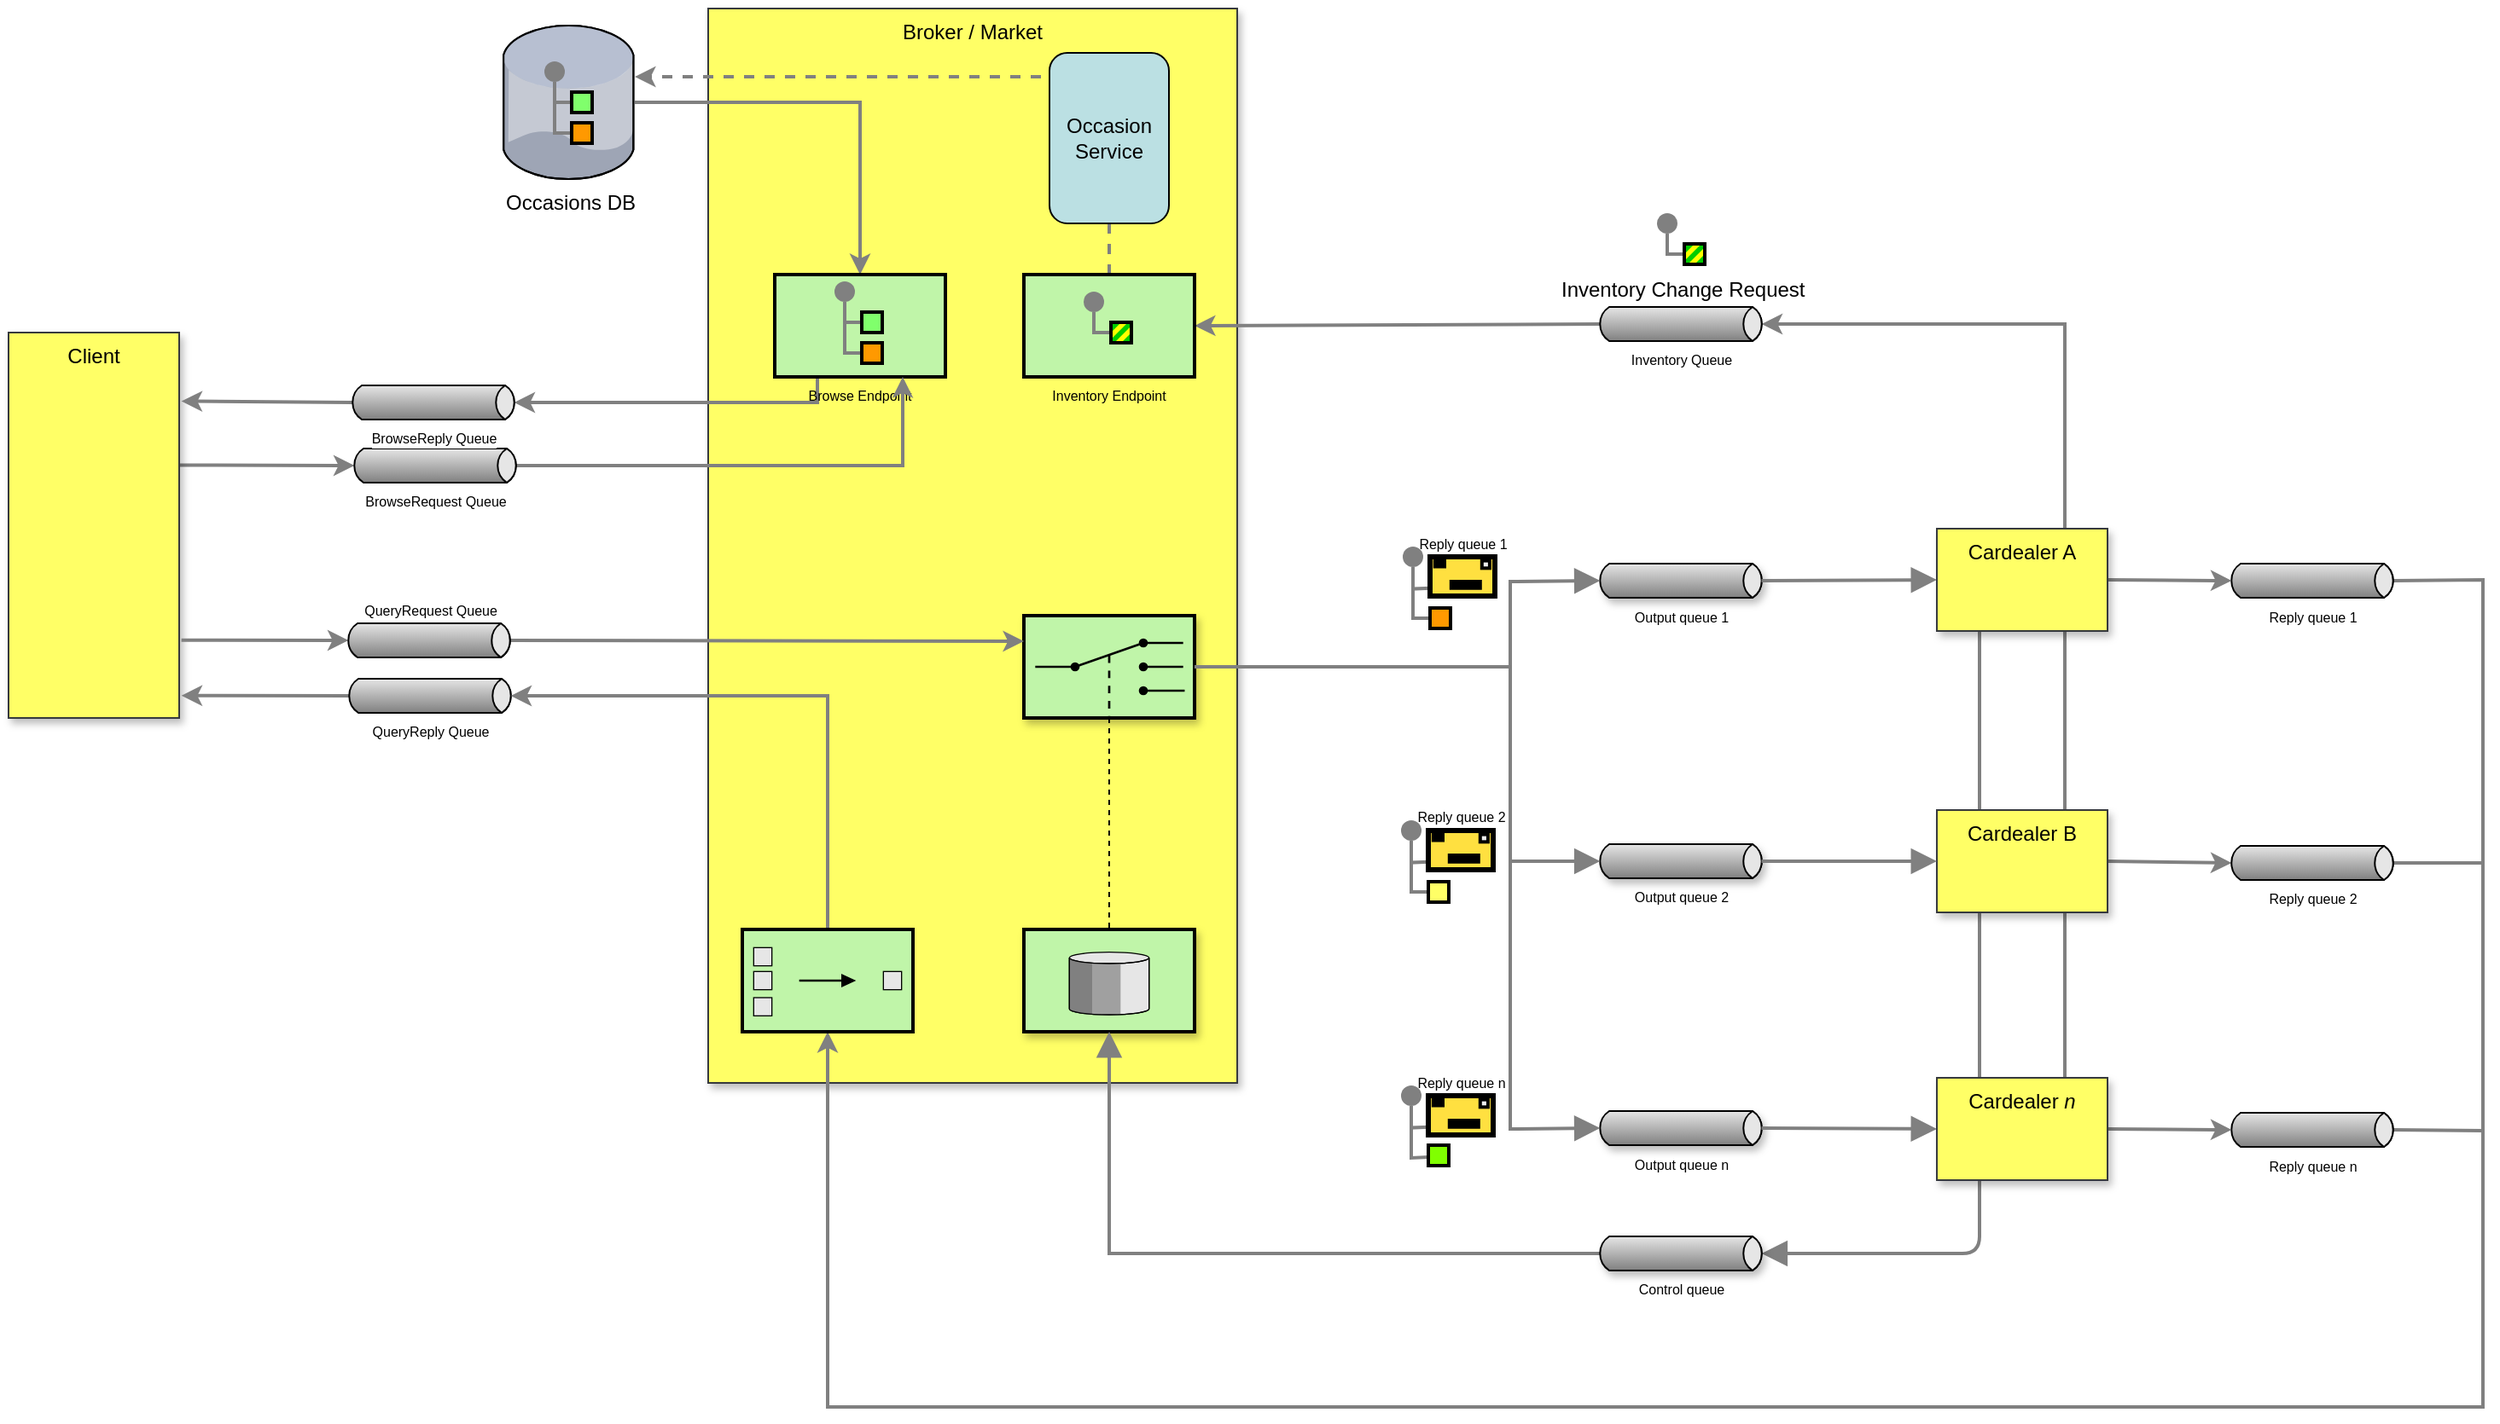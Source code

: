 <mxfile version="10.5.8" type="device"><diagram id="vUIkzF6_i8L9vmRWqU7M" name="Page-1"><mxGraphModel dx="1562" dy="1063" grid="1" gridSize="10" guides="1" tooltips="1" connect="1" arrows="1" fold="1" page="0" pageScale="1" pageWidth="827" pageHeight="1169" math="0" shadow="0"><root><mxCell id="0"/><mxCell id="1" parent="0"/><mxCell id="r9n4EOvMu8E3fuFnC84A-72" style="edgeStyle=none;rounded=0;orthogonalLoop=1;jettySize=auto;html=1;exitX=0.75;exitY=0;exitDx=0;exitDy=0;entryX=1;entryY=0.5;entryDx=-2.7;entryDy=0;entryPerimeter=0;endArrow=classic;endFill=1;strokeColor=#808080;strokeWidth=2;" edge="1" parent="1" source="r9n4EOvMu8E3fuFnC84A-53" target="r9n4EOvMu8E3fuFnC84A-70"><mxGeometry relative="1" as="geometry"><Array as="points"><mxPoint x="995" y="-75"/></Array></mxGeometry></mxCell><mxCell id="Mn6RaP3FvcB8I4_bRsd--51" value="" style="edgeStyle=none;html=1;strokeColor=#808080;endArrow=block;endSize=10;dashed=0;verticalAlign=bottom;strokeWidth=2;shadow=0;exitX=0.25;exitY=1;exitDx=0;exitDy=0;entryX=1;entryY=0.5;entryDx=-2.7;entryDy=0;entryPerimeter=0;" parent="1" source="r9n4EOvMu8E3fuFnC84A-52" target="Mn6RaP3FvcB8I4_bRsd--50" edge="1"><mxGeometry width="160" relative="1" as="geometry"><mxPoint x="1064.667" y="135.333" as="sourcePoint"/><mxPoint x="280" y="560" as="targetPoint"/><Array as="points"><mxPoint x="945" y="470"/></Array></mxGeometry></mxCell><mxCell id="r9n4EOvMu8E3fuFnC84A-90" style="edgeStyle=none;rounded=0;orthogonalLoop=1;jettySize=auto;html=1;exitX=1.005;exitY=0.344;exitDx=0;exitDy=0;entryX=0;entryY=0.5;entryDx=2.7;entryDy=0;entryPerimeter=0;endArrow=classic;endFill=1;strokeColor=#808080;strokeWidth=2;exitPerimeter=0;" edge="1" parent="1" source="Mn6RaP3FvcB8I4_bRsd--4" target="r9n4EOvMu8E3fuFnC84A-85"><mxGeometry relative="1" as="geometry"/></mxCell><mxCell id="Mn6RaP3FvcB8I4_bRsd--4" value="Client" style="rounded=0;whiteSpace=wrap;html=1;fillColor=#ffff66;verticalAlign=top;shadow=1;strokeColor=#36393d;" parent="1" vertex="1"><mxGeometry x="-210" y="-70" width="100" height="226" as="geometry"/></mxCell><mxCell id="r9n4EOvMu8E3fuFnC84A-7" style="edgeStyle=none;rounded=0;orthogonalLoop=1;jettySize=auto;html=1;entryX=0;entryY=0.5;entryDx=2.7;entryDy=0;entryPerimeter=0;strokeColor=#808080;strokeWidth=2;exitX=1.013;exitY=0.798;exitDx=0;exitDy=0;exitPerimeter=0;" edge="1" parent="1" source="Mn6RaP3FvcB8I4_bRsd--4" target="r9n4EOvMu8E3fuFnC84A-3"><mxGeometry relative="1" as="geometry"><mxPoint x="-60" y="120" as="sourcePoint"/></mxGeometry></mxCell><mxCell id="Mn6RaP3FvcB8I4_bRsd--5" value="Broker / Market" style="rounded=0;whiteSpace=wrap;html=1;fillColor=#ffff66;verticalAlign=top;shadow=1;strokeColor=#36393d;" parent="1" vertex="1"><mxGeometry x="200" y="-260" width="310" height="630" as="geometry"/></mxCell><mxCell id="Mn6RaP3FvcB8I4_bRsd--16" value="" style="strokeWidth=2;outlineConnect=0;dashed=0;align=center;fontSize=8;verticalLabelPosition=bottom;verticalAlign=top;shape=mxgraph.eip.message_store;fillColor=#c0f5a9;strokeColor=#000000;shadow=1;" parent="1" vertex="1"><mxGeometry x="385" y="280" width="100" height="60" as="geometry"/></mxCell><mxCell id="Mn6RaP3FvcB8I4_bRsd--25" style="edgeStyle=orthogonalEdgeStyle;rounded=0;orthogonalLoop=1;jettySize=auto;html=1;dashed=1;endArrow=none;endFill=0;" parent="1" source="Mn6RaP3FvcB8I4_bRsd--24" target="Mn6RaP3FvcB8I4_bRsd--16" edge="1"><mxGeometry relative="1" as="geometry"/></mxCell><mxCell id="Mn6RaP3FvcB8I4_bRsd--24" value="" style="strokeWidth=2;outlineConnect=0;dashed=0;align=center;fontSize=8;fillColor=#c0f5a9;verticalLabelPosition=bottom;verticalAlign=top;strokeColor=#000000;shape=mxgraph.eip.dynamic_router;shadow=1;" parent="1" vertex="1"><mxGeometry x="385" y="96" width="100" height="60" as="geometry"/></mxCell><mxCell id="r9n4EOvMu8E3fuFnC84A-55" style="edgeStyle=none;rounded=0;orthogonalLoop=1;jettySize=auto;html=1;exitX=1;exitY=0.5;exitDx=0;exitDy=0;entryX=0;entryY=0.5;entryDx=2.7;entryDy=0;entryPerimeter=0;strokeColor=#808080;strokeWidth=2;" edge="1" parent="1" source="Mn6RaP3FvcB8I4_bRsd--26" target="r9n4EOvMu8E3fuFnC84A-31"><mxGeometry relative="1" as="geometry"/></mxCell><mxCell id="Mn6RaP3FvcB8I4_bRsd--26" value="Cardealer B" style="rounded=0;whiteSpace=wrap;html=1;fillColor=#ffff66;verticalAlign=top;shadow=1;strokeColor=#36393d;" parent="1" vertex="1"><mxGeometry x="920" y="210" width="100" height="60" as="geometry"/></mxCell><mxCell id="Mn6RaP3FvcB8I4_bRsd--40" value="Output queue 1&lt;br&gt;" style="strokeWidth=1;outlineConnect=0;strokeColor=#000000;dashed=0;align=center;html=1;fontSize=8;shape=mxgraph.eip.messageChannel;verticalLabelPosition=bottom;labelBackgroundColor=#ffffff;verticalAlign=top;fillColor=#B0AFAF;shadow=1;" parent="1" vertex="1"><mxGeometry x="720" y="65.5" width="100" height="20" as="geometry"/></mxCell><mxCell id="Mn6RaP3FvcB8I4_bRsd--41" value="Output queue 2" style="strokeWidth=1;outlineConnect=0;strokeColor=#000000;dashed=0;align=center;html=1;fontSize=8;shape=mxgraph.eip.messageChannel;verticalLabelPosition=bottom;labelBackgroundColor=#ffffff;verticalAlign=top;fillColor=#B0AFAF;shadow=1;" parent="1" vertex="1"><mxGeometry x="720" y="230" width="100" height="20" as="geometry"/></mxCell><mxCell id="Mn6RaP3FvcB8I4_bRsd--42" value="Output queue n" style="strokeWidth=1;outlineConnect=0;strokeColor=#000000;dashed=0;align=center;html=1;fontSize=8;shape=mxgraph.eip.messageChannel;verticalLabelPosition=bottom;labelBackgroundColor=#ffffff;verticalAlign=top;fillColor=#B0AFAF;shadow=1;" parent="1" vertex="1"><mxGeometry x="720" y="386.5" width="100" height="20" as="geometry"/></mxCell><mxCell id="Mn6RaP3FvcB8I4_bRsd--43" value="" style="edgeStyle=none;html=1;strokeColor=#808080;endArrow=block;endSize=10;dashed=0;verticalAlign=bottom;strokeWidth=2;exitX=1;exitY=0.5;exitDx=0;exitDy=0;exitPerimeter=0;entryX=0;entryY=0.5;entryDx=2.7;entryDy=0;entryPerimeter=0;rounded=0;" parent="1" source="Mn6RaP3FvcB8I4_bRsd--24" target="Mn6RaP3FvcB8I4_bRsd--41" edge="1"><mxGeometry width="160" relative="1" as="geometry"><mxPoint x="660" y="140" as="sourcePoint"/><mxPoint x="720" y="250" as="targetPoint"/><Array as="points"><mxPoint x="670" y="126"/><mxPoint x="670" y="240"/></Array></mxGeometry></mxCell><mxCell id="Mn6RaP3FvcB8I4_bRsd--45" value="" style="edgeStyle=none;html=1;strokeColor=#808080;endArrow=block;endSize=10;dashed=0;verticalAlign=bottom;strokeWidth=2;exitX=1;exitY=0.5;exitDx=0;exitDy=0;exitPerimeter=0;entryX=0;entryY=0.5;entryDx=2.7;entryDy=0;entryPerimeter=0;rounded=0;" parent="1" source="Mn6RaP3FvcB8I4_bRsd--24" target="Mn6RaP3FvcB8I4_bRsd--42" edge="1"><mxGeometry width="160" relative="1" as="geometry"><mxPoint x="510" y="510" as="sourcePoint"/><mxPoint x="670" y="510" as="targetPoint"/><Array as="points"><mxPoint x="670" y="126"/><mxPoint x="670" y="330"/><mxPoint x="670" y="397"/></Array></mxGeometry></mxCell><mxCell id="Mn6RaP3FvcB8I4_bRsd--46" value="" style="edgeStyle=none;html=1;strokeColor=#808080;endArrow=block;endSize=10;dashed=0;verticalAlign=bottom;strokeWidth=2;exitX=1;exitY=0.5;exitDx=0;exitDy=0;exitPerimeter=0;entryX=0;entryY=0.5;entryDx=2.7;entryDy=0;entryPerimeter=0;shadow=0;rounded=0;" parent="1" source="Mn6RaP3FvcB8I4_bRsd--24" target="Mn6RaP3FvcB8I4_bRsd--40" edge="1"><mxGeometry width="160" relative="1" as="geometry"><mxPoint x="560" y="490" as="sourcePoint"/><mxPoint x="720" y="490" as="targetPoint"/><Array as="points"><mxPoint x="670" y="126"/><mxPoint x="670" y="76"/></Array></mxGeometry></mxCell><mxCell id="Mn6RaP3FvcB8I4_bRsd--47" value="" style="edgeStyle=none;html=1;strokeColor=#808080;endArrow=block;endSize=10;dashed=0;verticalAlign=bottom;strokeWidth=2;shadow=0;exitX=1;exitY=0.5;exitDx=-2.7;exitDy=0;exitPerimeter=0;entryX=0;entryY=0.5;entryDx=0;entryDy=0;" parent="1" source="Mn6RaP3FvcB8I4_bRsd--42" target="r9n4EOvMu8E3fuFnC84A-53" edge="1"><mxGeometry width="160" relative="1" as="geometry"><mxPoint x="10" y="490" as="sourcePoint"/><mxPoint x="890" y="396" as="targetPoint"/></mxGeometry></mxCell><mxCell id="Mn6RaP3FvcB8I4_bRsd--48" value="" style="edgeStyle=none;html=1;strokeColor=#808080;endArrow=block;endSize=10;dashed=0;verticalAlign=bottom;strokeWidth=2;shadow=0;exitX=1;exitY=0.5;exitDx=-2.7;exitDy=0;exitPerimeter=0;entryX=0;entryY=0.5;entryDx=0;entryDy=0;" parent="1" source="Mn6RaP3FvcB8I4_bRsd--41" target="Mn6RaP3FvcB8I4_bRsd--26" edge="1"><mxGeometry width="160" relative="1" as="geometry"><mxPoint x="10" y="480" as="sourcePoint"/><mxPoint x="890" y="240" as="targetPoint"/></mxGeometry></mxCell><mxCell id="Mn6RaP3FvcB8I4_bRsd--49" value="" style="edgeStyle=none;html=1;strokeColor=#808080;endArrow=block;endSize=10;dashed=0;verticalAlign=bottom;strokeWidth=2;shadow=0;exitX=1;exitY=0.5;exitDx=-2.7;exitDy=0;exitPerimeter=0;entryX=0;entryY=0.5;entryDx=0;entryDy=0;" parent="1" source="Mn6RaP3FvcB8I4_bRsd--40" target="r9n4EOvMu8E3fuFnC84A-52" edge="1"><mxGeometry width="160" relative="1" as="geometry"><mxPoint x="10" y="480" as="sourcePoint"/><mxPoint x="890" y="75" as="targetPoint"/></mxGeometry></mxCell><mxCell id="Mn6RaP3FvcB8I4_bRsd--53" style="edgeStyle=orthogonalEdgeStyle;rounded=0;orthogonalLoop=1;jettySize=auto;html=1;exitX=0;exitY=0.5;exitDx=2.7;exitDy=0;exitPerimeter=0;shadow=0;endArrow=block;endFill=1;strokeColor=#808080;strokeWidth=2;endSize=10;" parent="1" source="Mn6RaP3FvcB8I4_bRsd--50" target="Mn6RaP3FvcB8I4_bRsd--16" edge="1"><mxGeometry relative="1" as="geometry"/></mxCell><mxCell id="Mn6RaP3FvcB8I4_bRsd--50" value="Control queue&lt;br&gt;" style="strokeWidth=1;outlineConnect=0;strokeColor=#000000;dashed=0;align=center;html=1;fontSize=8;shape=mxgraph.eip.messageChannel;verticalLabelPosition=bottom;labelBackgroundColor=#ffffff;verticalAlign=top;shadow=1;fillColor=#B0AFAF;" parent="1" vertex="1"><mxGeometry x="720" y="460" width="100" height="20" as="geometry"/></mxCell><mxCell id="r9n4EOvMu8E3fuFnC84A-6" style="rounded=0;orthogonalLoop=1;jettySize=auto;html=1;exitX=0;exitY=0.5;exitDx=2.7;exitDy=0;exitPerimeter=0;strokeWidth=2;strokeColor=#808080;entryX=1.013;entryY=0.942;entryDx=0;entryDy=0;entryPerimeter=0;" edge="1" parent="1" source="r9n4EOvMu8E3fuFnC84A-2" target="Mn6RaP3FvcB8I4_bRsd--4"><mxGeometry relative="1" as="geometry"><mxPoint x="-90" y="143" as="targetPoint"/></mxGeometry></mxCell><mxCell id="r9n4EOvMu8E3fuFnC84A-2" value="QueryReply Queue" style="strokeWidth=1;outlineConnect=0;strokeColor=#000000;dashed=0;align=center;html=1;fontSize=8;shape=mxgraph.eip.messageChannel;verticalLabelPosition=bottom;labelBackgroundColor=#ffffff;verticalAlign=top;fillColor=#ffff66;" vertex="1" parent="1"><mxGeometry x="-13" y="133" width="100" height="20" as="geometry"/></mxCell><mxCell id="r9n4EOvMu8E3fuFnC84A-12" style="edgeStyle=none;rounded=0;orthogonalLoop=1;jettySize=auto;html=1;exitX=1;exitY=0.5;exitDx=-2.7;exitDy=0;exitPerimeter=0;entryX=0;entryY=0.25;entryDx=0;entryDy=0;strokeColor=#808080;strokeWidth=2;entryPerimeter=0;" edge="1" parent="1" source="r9n4EOvMu8E3fuFnC84A-3" target="Mn6RaP3FvcB8I4_bRsd--24"><mxGeometry relative="1" as="geometry"><mxPoint x="219.667" y="111.167" as="targetPoint"/></mxGeometry></mxCell><mxCell id="r9n4EOvMu8E3fuFnC84A-3" value="QueryRequest Queue" style="strokeWidth=1;outlineConnect=0;strokeColor=#000000;dashed=0;align=center;html=1;fontSize=8;shape=mxgraph.eip.messageChannel;verticalLabelPosition=top;labelBackgroundColor=#ffffff;verticalAlign=bottom;fillColor=#ffff66;labelPosition=center;" vertex="1" parent="1"><mxGeometry x="-13.5" y="100.5" width="100" height="20" as="geometry"/></mxCell><mxCell id="r9n4EOvMu8E3fuFnC84A-8" value="Occasions DB" style="verticalLabelPosition=bottom;aspect=fixed;html=1;verticalAlign=top;strokeColor=none;align=center;outlineConnect=0;shape=mxgraph.citrix.database;fillColor=#ffffff;" vertex="1" parent="1"><mxGeometry x="80" y="-250" width="77" height="90" as="geometry"/></mxCell><mxCell id="r9n4EOvMu8E3fuFnC84A-13" style="edgeStyle=none;rounded=0;orthogonalLoop=1;jettySize=auto;html=1;exitX=0.5;exitY=0;exitDx=0;exitDy=0;entryX=1;entryY=0.5;entryDx=-2.7;entryDy=0;entryPerimeter=0;strokeColor=#808080;strokeWidth=2;exitPerimeter=0;" edge="1" parent="1" source="r9n4EOvMu8E3fuFnC84A-57" target="r9n4EOvMu8E3fuFnC84A-2"><mxGeometry relative="1" as="geometry"><mxPoint x="219.667" y="141.167" as="sourcePoint"/><Array as="points"><mxPoint x="270" y="143"/></Array></mxGeometry></mxCell><mxCell id="r9n4EOvMu8E3fuFnC84A-14" value="" style="edgeStyle=orthogonalEdgeStyle;rounded=0;exitX=0;exitY=0.5;endArrow=none;dashed=0;html=1;strokeColor=#808080;strokeWidth=2;" edge="1" target="r9n4EOvMu8E3fuFnC84A-16" parent="1"><mxGeometry relative="1" as="geometry"><mxPoint x="623.333" y="79.833" as="sourcePoint"/></mxGeometry></mxCell><mxCell id="r9n4EOvMu8E3fuFnC84A-15" value="" style="edgeStyle=orthogonalEdgeStyle;rounded=0;exitX=0;exitY=0.5;endArrow=none;dashed=0;html=1;strokeColor=#808080;strokeWidth=2;" edge="1" source="r9n4EOvMu8E3fuFnC84A-18" target="r9n4EOvMu8E3fuFnC84A-16" parent="1"><mxGeometry relative="1" as="geometry"/></mxCell><mxCell id="r9n4EOvMu8E3fuFnC84A-16" value="" style="strokeWidth=2;dashed=0;align=center;fontSize=8;shape=ellipse;fillColor=#808080;strokeColor=none;" vertex="1" parent="1"><mxGeometry x="607" y="55.5" width="12" height="12" as="geometry"/></mxCell><mxCell id="r9n4EOvMu8E3fuFnC84A-18" value="" style="strokeWidth=2;dashed=0;align=center;fontSize=8;shape=rect;fillColor=#ff9900;strokeColor=#000000;fontStyle=1;" vertex="1" parent="1"><mxGeometry x="623" y="91.5" width="12" height="12" as="geometry"/></mxCell><mxCell id="r9n4EOvMu8E3fuFnC84A-19" value="Reply queue 1" style="strokeWidth=3;outlineConnect=0;dashed=0;align=center;fontSize=8;shape=mxgraph.eip.retAddr;html=1;verticalLabelPosition=top;fillColor=#FFE040;strokeColor=#000000;verticalAlign=bottom;labelPosition=center;" vertex="1" parent="1"><mxGeometry x="623" y="61.5" width="38" height="23" as="geometry"/></mxCell><mxCell id="r9n4EOvMu8E3fuFnC84A-20" value="" style="edgeStyle=orthogonalEdgeStyle;rounded=0;exitX=0;exitY=0.5;endArrow=none;dashed=0;html=1;strokeColor=#808080;strokeWidth=2;" edge="1" parent="1" target="r9n4EOvMu8E3fuFnC84A-22"><mxGeometry relative="1" as="geometry"><mxPoint x="622.333" y="240.333" as="sourcePoint"/></mxGeometry></mxCell><mxCell id="r9n4EOvMu8E3fuFnC84A-21" value="" style="edgeStyle=orthogonalEdgeStyle;rounded=0;exitX=0;exitY=0.5;endArrow=none;dashed=0;html=1;strokeColor=#808080;strokeWidth=2;" edge="1" parent="1" source="r9n4EOvMu8E3fuFnC84A-23" target="r9n4EOvMu8E3fuFnC84A-22"><mxGeometry relative="1" as="geometry"/></mxCell><mxCell id="r9n4EOvMu8E3fuFnC84A-22" value="" style="strokeWidth=2;dashed=0;align=center;fontSize=8;shape=ellipse;fillColor=#808080;strokeColor=none;" vertex="1" parent="1"><mxGeometry x="606" y="216" width="12" height="12" as="geometry"/></mxCell><mxCell id="r9n4EOvMu8E3fuFnC84A-23" value="" style="strokeWidth=2;dashed=0;align=center;fontSize=8;shape=rect;fillColor=#FFFF66;strokeColor=#000000;fontStyle=1;" vertex="1" parent="1"><mxGeometry x="622" y="252" width="12" height="12" as="geometry"/></mxCell><mxCell id="r9n4EOvMu8E3fuFnC84A-24" value="Reply queue 2&lt;br&gt;" style="strokeWidth=3;outlineConnect=0;dashed=0;align=center;fontSize=8;shape=mxgraph.eip.retAddr;html=1;verticalLabelPosition=top;fillColor=#FFE040;strokeColor=#000000;verticalAlign=bottom;labelPosition=center;" vertex="1" parent="1"><mxGeometry x="622" y="222" width="38" height="23" as="geometry"/></mxCell><mxCell id="r9n4EOvMu8E3fuFnC84A-25" value="" style="edgeStyle=orthogonalEdgeStyle;rounded=0;exitX=0;exitY=0.5;endArrow=none;dashed=0;html=1;strokeColor=#808080;strokeWidth=2;" edge="1" parent="1" target="r9n4EOvMu8E3fuFnC84A-27"><mxGeometry relative="1" as="geometry"><mxPoint x="622.333" y="395.833" as="sourcePoint"/></mxGeometry></mxCell><mxCell id="r9n4EOvMu8E3fuFnC84A-26" value="" style="edgeStyle=orthogonalEdgeStyle;rounded=0;exitX=0;exitY=0.5;endArrow=none;dashed=0;html=1;strokeColor=#808080;strokeWidth=2;" edge="1" parent="1" target="r9n4EOvMu8E3fuFnC84A-27"><mxGeometry relative="1" as="geometry"><mxPoint x="622.167" y="413.5" as="sourcePoint"/></mxGeometry></mxCell><mxCell id="r9n4EOvMu8E3fuFnC84A-27" value="" style="strokeWidth=2;dashed=0;align=center;fontSize=8;shape=ellipse;fillColor=#808080;strokeColor=none;" vertex="1" parent="1"><mxGeometry x="606" y="371.5" width="12" height="12" as="geometry"/></mxCell><mxCell id="r9n4EOvMu8E3fuFnC84A-28" value="" style="strokeWidth=2;dashed=0;align=center;fontSize=8;shape=rect;fillColor=#80FF00;strokeColor=#000000;fontStyle=1;" vertex="1" parent="1"><mxGeometry x="622" y="406.5" width="12" height="12" as="geometry"/></mxCell><mxCell id="r9n4EOvMu8E3fuFnC84A-29" value="Reply queue n" style="strokeWidth=3;outlineConnect=0;dashed=0;align=center;fontSize=8;shape=mxgraph.eip.retAddr;html=1;verticalLabelPosition=top;fillColor=#FFE040;strokeColor=#000000;verticalAlign=bottom;labelPosition=center;" vertex="1" parent="1"><mxGeometry x="622" y="377.5" width="38" height="23" as="geometry"/></mxCell><mxCell id="r9n4EOvMu8E3fuFnC84A-59" style="edgeStyle=none;rounded=0;orthogonalLoop=1;jettySize=auto;html=1;exitX=1;exitY=0.5;exitDx=-2.7;exitDy=0;exitPerimeter=0;strokeColor=#808080;strokeWidth=2;endArrow=none;endFill=0;" edge="1" parent="1" source="r9n4EOvMu8E3fuFnC84A-30"><mxGeometry relative="1" as="geometry"><mxPoint x="1240" y="560" as="targetPoint"/><Array as="points"><mxPoint x="1240" y="398"/></Array></mxGeometry></mxCell><mxCell id="r9n4EOvMu8E3fuFnC84A-30" value="Reply queue n" style="strokeWidth=1;outlineConnect=0;dashed=0;align=center;fontSize=8;shape=mxgraph.eip.messageChannel;html=1;verticalLabelPosition=bottom;strokeColor=#000000;verticalAlign=top;fillColor=#FFFF66;" vertex="1" parent="1"><mxGeometry x="1090" y="387.5" width="100" height="20" as="geometry"/></mxCell><mxCell id="r9n4EOvMu8E3fuFnC84A-60" style="edgeStyle=none;rounded=0;orthogonalLoop=1;jettySize=auto;html=1;exitX=1;exitY=0.5;exitDx=-2.7;exitDy=0;exitPerimeter=0;strokeColor=#808080;strokeWidth=2;endArrow=none;endFill=0;" edge="1" parent="1" source="r9n4EOvMu8E3fuFnC84A-31"><mxGeometry relative="1" as="geometry"><mxPoint x="1240" y="560" as="targetPoint"/><Array as="points"><mxPoint x="1240" y="241"/></Array></mxGeometry></mxCell><mxCell id="r9n4EOvMu8E3fuFnC84A-31" value="Reply queue 2" style="strokeWidth=1;outlineConnect=0;dashed=0;align=center;fontSize=8;shape=mxgraph.eip.messageChannel;html=1;verticalLabelPosition=bottom;strokeColor=#000000;verticalAlign=top;fillColor=#FFFF66;" vertex="1" parent="1"><mxGeometry x="1090" y="231" width="100" height="20" as="geometry"/></mxCell><mxCell id="r9n4EOvMu8E3fuFnC84A-61" style="edgeStyle=none;rounded=0;orthogonalLoop=1;jettySize=auto;html=1;exitX=1;exitY=0.5;exitDx=-2.7;exitDy=0;exitPerimeter=0;strokeColor=#808080;strokeWidth=2;entryX=0.5;entryY=1;entryDx=0;entryDy=0;entryPerimeter=0;" edge="1" parent="1" source="r9n4EOvMu8E3fuFnC84A-32" target="r9n4EOvMu8E3fuFnC84A-57"><mxGeometry relative="1" as="geometry"><mxPoint x="255" y="540" as="targetPoint"/><Array as="points"><mxPoint x="1240" y="75"/><mxPoint x="1240" y="560"/><mxPoint x="270" y="560"/></Array></mxGeometry></mxCell><mxCell id="r9n4EOvMu8E3fuFnC84A-32" value="Reply queue 1" style="strokeWidth=1;outlineConnect=0;dashed=0;align=center;fontSize=8;shape=mxgraph.eip.messageChannel;html=1;verticalLabelPosition=bottom;strokeColor=#000000;verticalAlign=top;fillColor=#FFFF66;" vertex="1" parent="1"><mxGeometry x="1090" y="65.5" width="100" height="20" as="geometry"/></mxCell><mxCell id="r9n4EOvMu8E3fuFnC84A-54" style="edgeStyle=none;rounded=0;orthogonalLoop=1;jettySize=auto;html=1;exitX=1;exitY=0.5;exitDx=0;exitDy=0;entryX=0;entryY=0.5;entryDx=2.7;entryDy=0;entryPerimeter=0;strokeColor=#808080;strokeWidth=2;" edge="1" parent="1" source="r9n4EOvMu8E3fuFnC84A-52" target="r9n4EOvMu8E3fuFnC84A-32"><mxGeometry relative="1" as="geometry"/></mxCell><mxCell id="r9n4EOvMu8E3fuFnC84A-52" value="Cardealer A&lt;br&gt;" style="rounded=0;whiteSpace=wrap;html=1;fillColor=#ffff66;verticalAlign=top;shadow=1;strokeColor=#36393d;" vertex="1" parent="1"><mxGeometry x="920" y="45" width="100" height="60" as="geometry"/></mxCell><mxCell id="r9n4EOvMu8E3fuFnC84A-56" style="edgeStyle=none;rounded=0;orthogonalLoop=1;jettySize=auto;html=1;exitX=1;exitY=0.5;exitDx=0;exitDy=0;entryX=0;entryY=0.5;entryDx=2.7;entryDy=0;entryPerimeter=0;strokeColor=#808080;strokeWidth=2;" edge="1" parent="1" source="r9n4EOvMu8E3fuFnC84A-53" target="r9n4EOvMu8E3fuFnC84A-30"><mxGeometry relative="1" as="geometry"/></mxCell><mxCell id="r9n4EOvMu8E3fuFnC84A-53" value="Cardealer &lt;i&gt;n&lt;/i&gt;&lt;br&gt;" style="rounded=0;whiteSpace=wrap;html=1;fillColor=#ffff66;verticalAlign=top;shadow=1;strokeColor=#36393d;" vertex="1" parent="1"><mxGeometry x="920" y="367" width="100" height="60" as="geometry"/></mxCell><mxCell id="r9n4EOvMu8E3fuFnC84A-57" value="" style="strokeWidth=2;outlineConnect=0;dashed=0;align=center;fontSize=8;fillColor=#c0f5a9;verticalLabelPosition=bottom;verticalAlign=top;strokeColor=#000000;shape=mxgraph.eip.aggregator;" vertex="1" parent="1"><mxGeometry x="220" y="280" width="100" height="60" as="geometry"/></mxCell><mxCell id="r9n4EOvMu8E3fuFnC84A-71" style="edgeStyle=none;rounded=0;orthogonalLoop=1;jettySize=auto;html=1;exitX=0;exitY=0.5;exitDx=2.7;exitDy=0;exitPerimeter=0;endArrow=classic;endFill=1;strokeColor=#808080;strokeWidth=2;entryX=1;entryY=0.5;entryDx=0;entryDy=0;" edge="1" parent="1" source="r9n4EOvMu8E3fuFnC84A-70" target="r9n4EOvMu8E3fuFnC84A-78"><mxGeometry relative="1" as="geometry"><mxPoint x="560" y="-75" as="targetPoint"/></mxGeometry></mxCell><mxCell id="r9n4EOvMu8E3fuFnC84A-70" value="Inventory Queue" style="strokeWidth=1;outlineConnect=0;dashed=0;align=center;fontSize=8;shape=mxgraph.eip.messageChannel;html=1;verticalLabelPosition=bottom;strokeColor=#000000;verticalAlign=top;fillColor=#bbe0e3;" vertex="1" parent="1"><mxGeometry x="720" y="-85" width="100" height="20" as="geometry"/></mxCell><mxCell id="r9n4EOvMu8E3fuFnC84A-73" value="" style="edgeStyle=orthogonalEdgeStyle;rounded=0;exitX=0;exitY=0.5;endArrow=none;dashed=0;html=1;strokeColor=#808080;strokeWidth=2;" edge="1" source="r9n4EOvMu8E3fuFnC84A-75" target="r9n4EOvMu8E3fuFnC84A-74" parent="1"><mxGeometry relative="1" as="geometry"/></mxCell><mxCell id="r9n4EOvMu8E3fuFnC84A-74" value="" style="strokeWidth=2;dashed=0;align=center;fontSize=8;shape=ellipse;fillColor=#808080;strokeColor=none;" vertex="1" parent="1"><mxGeometry x="756" y="-140" width="12" height="12" as="geometry"/></mxCell><mxCell id="r9n4EOvMu8E3fuFnC84A-75" value="" style="strokeWidth=2;outlineConnect=0;dashed=0;align=center;fontSize=8;shape=mxgraph.eip.message_2;fillColor=#00cc00;strokeColor=#000000;fontStyle=1;" vertex="1" parent="1"><mxGeometry x="772" y="-122" width="12" height="12" as="geometry"/></mxCell><mxCell id="r9n4EOvMu8E3fuFnC84A-77" value="Inventory Change Request" style="text;html=1;resizable=0;points=[];autosize=1;align=left;verticalAlign=top;spacingTop=-4;" vertex="1" parent="1"><mxGeometry x="698" y="-105" width="160" height="20" as="geometry"/></mxCell><mxCell id="r9n4EOvMu8E3fuFnC84A-83" style="edgeStyle=none;rounded=0;orthogonalLoop=1;jettySize=auto;html=1;endArrow=classic;endFill=1;strokeColor=#808080;strokeWidth=2;entryX=1;entryY=0.333;entryDx=0;entryDy=0;entryPerimeter=0;dashed=1;" edge="1" parent="1" source="r9n4EOvMu8E3fuFnC84A-78" target="r9n4EOvMu8E3fuFnC84A-8"><mxGeometry relative="1" as="geometry"><Array as="points"><mxPoint x="435" y="-220"/></Array></mxGeometry></mxCell><mxCell id="r9n4EOvMu8E3fuFnC84A-78" value="Inventory Endpoint" style="strokeWidth=2;dashed=0;align=center;fontSize=8;shape=rect;verticalLabelPosition=bottom;verticalAlign=top;fillColor=#c0f5a9;strokeColor=#000000;" vertex="1" parent="1"><mxGeometry x="385" y="-104" width="100" height="60" as="geometry"/></mxCell><mxCell id="r9n4EOvMu8E3fuFnC84A-80" value="" style="edgeStyle=orthogonalEdgeStyle;rounded=0;exitX=0;exitY=0.5;endArrow=none;dashed=0;html=1;strokeColor=#808080;strokeWidth=2;" edge="1" parent="1" source="r9n4EOvMu8E3fuFnC84A-82" target="r9n4EOvMu8E3fuFnC84A-81"><mxGeometry relative="1" as="geometry"/></mxCell><mxCell id="r9n4EOvMu8E3fuFnC84A-81" value="" style="strokeWidth=2;dashed=0;align=center;fontSize=8;shape=ellipse;fillColor=#808080;strokeColor=none;" vertex="1" parent="1"><mxGeometry x="420" y="-94" width="12" height="12" as="geometry"/></mxCell><mxCell id="r9n4EOvMu8E3fuFnC84A-82" value="" style="strokeWidth=2;outlineConnect=0;dashed=0;align=center;fontSize=8;shape=mxgraph.eip.message_2;fillColor=#00cc00;strokeColor=#000000;fontStyle=1;" vertex="1" parent="1"><mxGeometry x="436" y="-76" width="12" height="12" as="geometry"/></mxCell><mxCell id="r9n4EOvMu8E3fuFnC84A-92" style="edgeStyle=none;rounded=0;orthogonalLoop=1;jettySize=auto;html=1;exitX=0.5;exitY=0;exitDx=0;exitDy=0;endArrow=none;endFill=0;strokeColor=#808080;strokeWidth=2;startArrow=classic;startFill=1;" edge="1" parent="1" source="r9n4EOvMu8E3fuFnC84A-84" target="r9n4EOvMu8E3fuFnC84A-8"><mxGeometry relative="1" as="geometry"><Array as="points"><mxPoint x="289" y="-205"/></Array></mxGeometry></mxCell><mxCell id="r9n4EOvMu8E3fuFnC84A-101" style="edgeStyle=none;rounded=0;orthogonalLoop=1;jettySize=auto;html=1;exitX=0.25;exitY=1;exitDx=0;exitDy=0;entryX=1;entryY=0.5;entryDx=-2.7;entryDy=0;entryPerimeter=0;startArrow=none;startFill=0;endArrow=classic;endFill=1;strokeColor=#808080;strokeWidth=2;" edge="1" parent="1" source="r9n4EOvMu8E3fuFnC84A-84" target="r9n4EOvMu8E3fuFnC84A-88"><mxGeometry relative="1" as="geometry"><Array as="points"><mxPoint x="264" y="-29"/></Array></mxGeometry></mxCell><mxCell id="r9n4EOvMu8E3fuFnC84A-84" value="Browse Endpoint" style="strokeWidth=2;dashed=0;align=center;fontSize=8;shape=rect;fillColor=#c0f5a9;strokeColor=#000000;verticalLabelPosition=bottom;verticalAlign=top;" vertex="1" parent="1"><mxGeometry x="239" y="-104" width="100" height="60" as="geometry"/></mxCell><mxCell id="r9n4EOvMu8E3fuFnC84A-100" style="edgeStyle=none;rounded=0;orthogonalLoop=1;jettySize=auto;html=1;exitX=1;exitY=0.5;exitDx=-2.7;exitDy=0;exitPerimeter=0;entryX=0.75;entryY=1;entryDx=0;entryDy=0;startArrow=none;startFill=0;endArrow=classic;endFill=1;strokeColor=#808080;strokeWidth=2;" edge="1" parent="1" source="r9n4EOvMu8E3fuFnC84A-85" target="r9n4EOvMu8E3fuFnC84A-84"><mxGeometry relative="1" as="geometry"><Array as="points"><mxPoint x="314" y="8"/></Array></mxGeometry></mxCell><mxCell id="r9n4EOvMu8E3fuFnC84A-85" value="BrowseRequest Queue" style="strokeWidth=1;outlineConnect=0;strokeColor=#000000;dashed=0;align=center;html=1;fontSize=8;shape=mxgraph.eip.messageChannel;verticalLabelPosition=bottom;labelBackgroundColor=#ffffff;verticalAlign=top;fillColor=#bbe0e3;" vertex="1" parent="1"><mxGeometry x="-10" y="-2" width="100" height="20" as="geometry"/></mxCell><mxCell id="r9n4EOvMu8E3fuFnC84A-91" style="edgeStyle=none;rounded=0;orthogonalLoop=1;jettySize=auto;html=1;exitX=0;exitY=0.5;exitDx=2.7;exitDy=0;exitPerimeter=0;entryX=1.013;entryY=0.178;entryDx=0;entryDy=0;entryPerimeter=0;endArrow=classic;endFill=1;strokeColor=#808080;strokeWidth=2;" edge="1" parent="1" source="r9n4EOvMu8E3fuFnC84A-88" target="Mn6RaP3FvcB8I4_bRsd--4"><mxGeometry relative="1" as="geometry"/></mxCell><mxCell id="r9n4EOvMu8E3fuFnC84A-88" value="BrowseReply Queue" style="strokeWidth=1;outlineConnect=0;strokeColor=#000000;dashed=0;align=center;html=1;fontSize=8;shape=mxgraph.eip.messageChannel;verticalLabelPosition=bottom;labelBackgroundColor=#ffffff;verticalAlign=top;fillColor=#bbe0e3;" vertex="1" parent="1"><mxGeometry x="-11" y="-39" width="100" height="20" as="geometry"/></mxCell><mxCell id="r9n4EOvMu8E3fuFnC84A-93" value="" style="edgeStyle=orthogonalEdgeStyle;rounded=0;exitX=0;exitY=0.5;endArrow=none;dashed=0;html=1;strokeColor=#808080;strokeWidth=2;" edge="1" source="r9n4EOvMu8E3fuFnC84A-96" target="r9n4EOvMu8E3fuFnC84A-95" parent="1"><mxGeometry relative="1" as="geometry"/></mxCell><mxCell id="r9n4EOvMu8E3fuFnC84A-94" value="" style="edgeStyle=orthogonalEdgeStyle;rounded=0;exitX=0;exitY=0.5;endArrow=none;dashed=0;html=1;strokeColor=#808080;strokeWidth=2;" edge="1" source="r9n4EOvMu8E3fuFnC84A-97" target="r9n4EOvMu8E3fuFnC84A-95" parent="1"><mxGeometry relative="1" as="geometry"/></mxCell><mxCell id="r9n4EOvMu8E3fuFnC84A-95" value="" style="strokeWidth=2;dashed=0;align=center;fontSize=8;shape=ellipse;fillColor=#808080;strokeColor=none;" vertex="1" parent="1"><mxGeometry x="274" y="-100" width="12" height="12" as="geometry"/></mxCell><mxCell id="r9n4EOvMu8E3fuFnC84A-96" value="" style="strokeWidth=2;dashed=0;align=center;fontSize=8;shape=rect;fillColor=#80FF6C;strokeColor=#000000;fontStyle=1;" vertex="1" parent="1"><mxGeometry x="290" y="-82" width="12" height="12" as="geometry"/></mxCell><mxCell id="r9n4EOvMu8E3fuFnC84A-97" value="" style="strokeWidth=2;dashed=0;align=center;fontSize=8;shape=rect;fillColor=#ff9900;strokeColor=#000000;fontStyle=1;" vertex="1" parent="1"><mxGeometry x="290" y="-64" width="12" height="12" as="geometry"/></mxCell><mxCell id="r9n4EOvMu8E3fuFnC84A-102" value="" style="edgeStyle=orthogonalEdgeStyle;rounded=0;exitX=0;exitY=0.5;endArrow=none;dashed=0;html=1;strokeColor=#808080;strokeWidth=2;" edge="1" source="r9n4EOvMu8E3fuFnC84A-105" target="r9n4EOvMu8E3fuFnC84A-104" parent="1"><mxGeometry relative="1" as="geometry"/></mxCell><mxCell id="r9n4EOvMu8E3fuFnC84A-103" value="" style="edgeStyle=orthogonalEdgeStyle;rounded=0;exitX=0;exitY=0.5;endArrow=none;dashed=0;html=1;strokeColor=#808080;strokeWidth=2;" edge="1" source="r9n4EOvMu8E3fuFnC84A-106" target="r9n4EOvMu8E3fuFnC84A-104" parent="1"><mxGeometry relative="1" as="geometry"/></mxCell><mxCell id="r9n4EOvMu8E3fuFnC84A-104" value="" style="strokeWidth=2;dashed=0;align=center;fontSize=8;shape=ellipse;fillColor=#808080;strokeColor=none;" vertex="1" parent="1"><mxGeometry x="104" y="-229" width="12" height="12" as="geometry"/></mxCell><mxCell id="r9n4EOvMu8E3fuFnC84A-105" value="" style="strokeWidth=2;dashed=0;align=center;fontSize=8;shape=rect;fillColor=#80FF6C;strokeColor=#000000;fontStyle=1;" vertex="1" parent="1"><mxGeometry x="120" y="-211" width="12" height="12" as="geometry"/></mxCell><mxCell id="r9n4EOvMu8E3fuFnC84A-106" value="" style="strokeWidth=2;dashed=0;align=center;fontSize=8;shape=rect;fillColor=#ff9900;strokeColor=#000000;fontStyle=1;" vertex="1" parent="1"><mxGeometry x="120" y="-193" width="12" height="12" as="geometry"/></mxCell><mxCell id="r9n4EOvMu8E3fuFnC84A-111" value="Occasion Service" style="rounded=1;whiteSpace=wrap;html=1;fillColor=#bbe0e3;" vertex="1" parent="1"><mxGeometry x="400" y="-234" width="70" height="100" as="geometry"/></mxCell></root></mxGraphModel></diagram></mxfile>